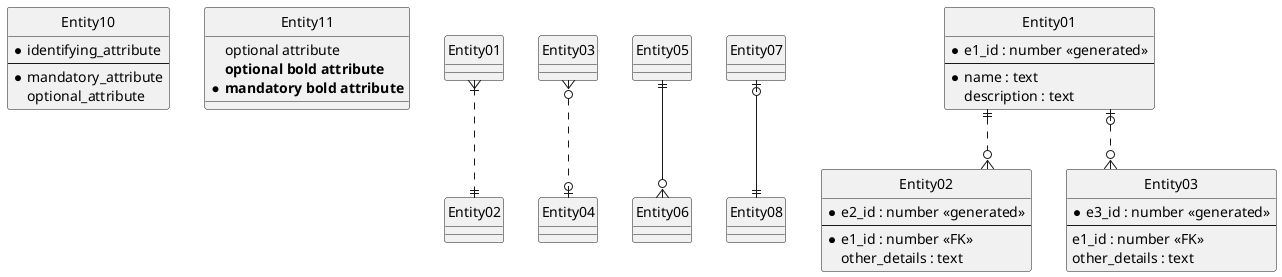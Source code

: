 @startuml
entity Entity10 {
  * identifying_attribute
  --
  * mandatory_attribute
  optional_attribute
}

entity Entity11 {
   optional attribute
   **optional bold attribute**
   * **mandatory bold attribute**
}

Entity01 }|..|| Entity02
Entity03 }o..o| Entity04
Entity05 ||--o{ Entity06
Entity07 |o--|| Entity08

' hide the spot
hide circle

' avoid problems with angled crows feet
skinparam linetype ortho

entity "Entity01" as e01 {
  *e1_id : number <<generated>>
  --
  *name : text
  description : text
}

entity "Entity02" as e02 {
  *e2_id : number <<generated>>
  --
  *e1_id : number <<FK>>
  other_details : text
}

entity "Entity03" as e03 {
  *e3_id : number <<generated>>
  --
  e1_id : number <<FK>>
  other_details : text
}

e01 ||..o{ e02
e01 |o..o{ e03
@enduml